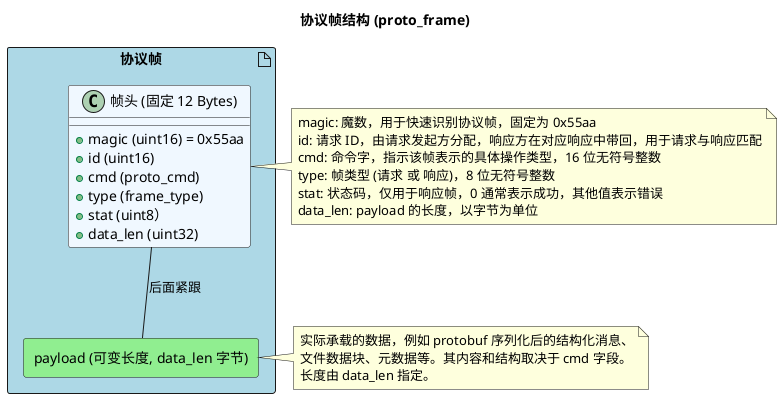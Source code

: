 @startuml
allow_mixing

title 协议帧结构 (proto_frame)

artifact "协议帧" as Frame #lightblue {
  ' 使用 class 语法在 artifact 内部列出帧头字段
  class "帧头 (固定 12 Bytes)" as Header #AliceBlue {
    + magic (uint16) = 0x55aa
    + id (uint16)
    + cmd (proto_cmd)
    + type (frame_type)
    + stat (uint8）
    + data_len (uint32)
  }
  rectangle "payload (可变长度, data_len 字节)" as Payload #LightGreen
}

Header -- Payload : 后面紧跟

note right of Header
  magic: 魔数，用于快速识别协议帧，固定为 0x55aa
  id: 请求 ID，由请求发起方分配，响应方在对应响应中带回，用于请求与响应匹配
  cmd: 命令字，指示该帧表示的具体操作类型，16 位无符号整数
  type: 帧类型 (请求 或 响应)，8 位无符号整数
  stat: 状态码，仅用于响应帧，0 通常表示成功，其他值表示错误
  data_len: payload 的长度，以字节为单位
end note

 note right of Payload
 实际承载的数据，例如 protobuf 序列化后的结构化消息、
 文件数据块、元数据等。其内容和结构取决于 cmd 字段。
 长度由 data_len 指定。
end note
@enduml